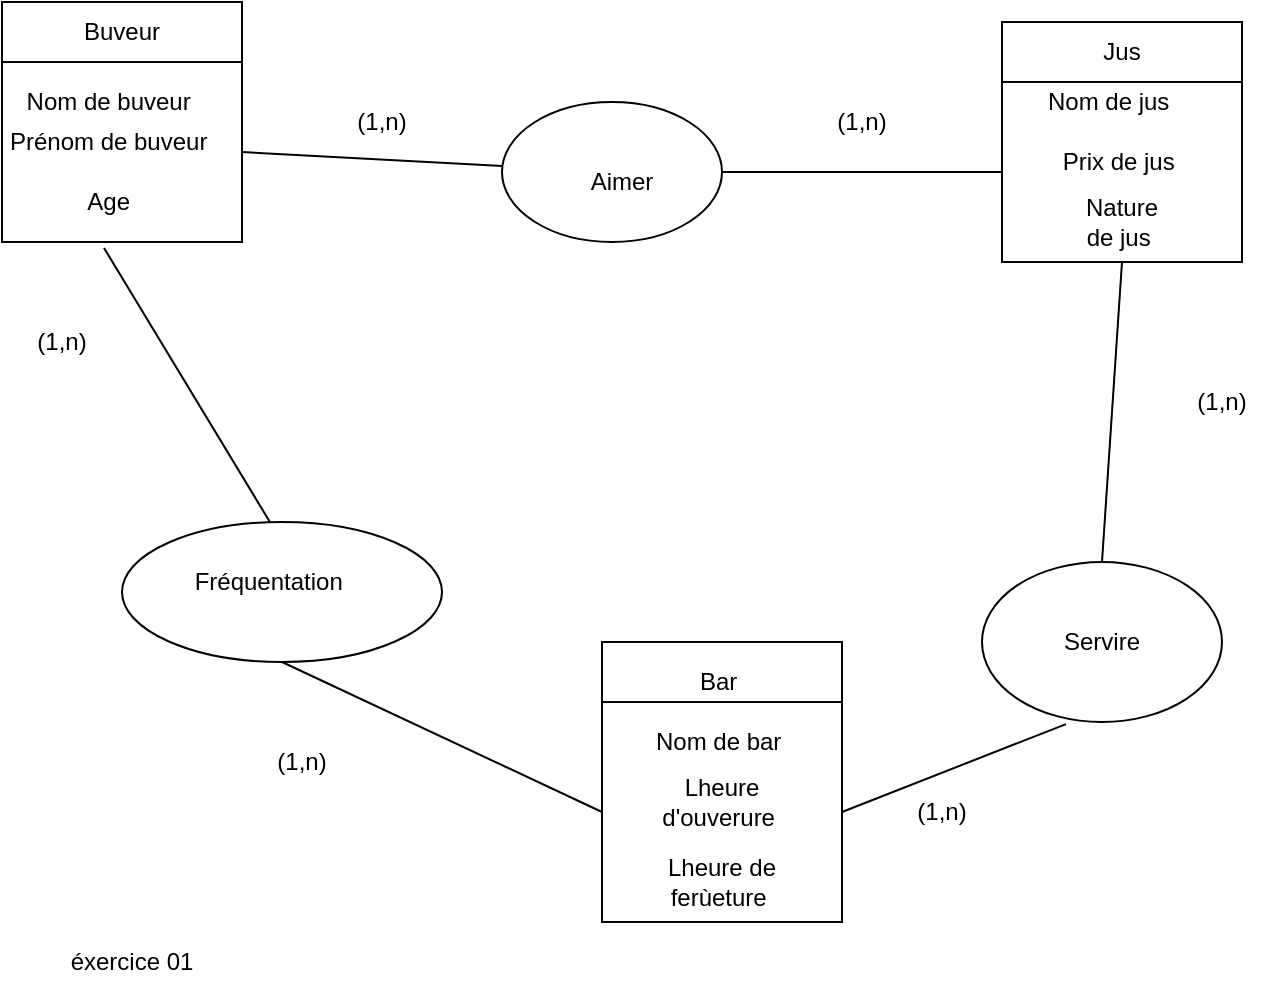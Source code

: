 <mxfile version="13.9.9" type="device"><diagram id="NagJ5H_A7H9dSCEfrtAq" name="Page-1"><mxGraphModel dx="1086" dy="626" grid="1" gridSize="10" guides="1" tooltips="1" connect="1" arrows="1" fold="1" page="1" pageScale="1" pageWidth="827" pageHeight="1169" math="0" shadow="0"><root><mxCell id="0"/><mxCell id="1" parent="0"/><mxCell id="hL_ohu-mFISppjYfT4kJ-1" value="Buveur" style="rounded=0;whiteSpace=wrap;html=1;" parent="1" vertex="1"><mxGeometry x="40" y="80" width="120" height="30" as="geometry"/></mxCell><mxCell id="hL_ohu-mFISppjYfT4kJ-3" value="" style="rounded=0;whiteSpace=wrap;html=1;" parent="1" vertex="1"><mxGeometry x="40" y="110" width="120" height="90" as="geometry"/></mxCell><mxCell id="hL_ohu-mFISppjYfT4kJ-4" value="Nom de buveur&amp;nbsp;&lt;br&gt;" style="text;html=1;strokeColor=none;fillColor=none;align=center;verticalAlign=middle;whiteSpace=wrap;rounded=0;" parent="1" vertex="1"><mxGeometry x="50" y="120" width="90" height="20" as="geometry"/></mxCell><mxCell id="hL_ohu-mFISppjYfT4kJ-5" value="Prénom de buveur&amp;nbsp;" style="text;html=1;strokeColor=none;fillColor=none;align=center;verticalAlign=middle;whiteSpace=wrap;rounded=0;" parent="1" vertex="1"><mxGeometry x="40" y="140" width="110" height="20" as="geometry"/></mxCell><mxCell id="hL_ohu-mFISppjYfT4kJ-6" value="Age&amp;nbsp;" style="text;html=1;strokeColor=none;fillColor=none;align=center;verticalAlign=middle;whiteSpace=wrap;rounded=0;" parent="1" vertex="1"><mxGeometry x="50" y="170" width="90" height="20" as="geometry"/></mxCell><mxCell id="hL_ohu-mFISppjYfT4kJ-7" style="edgeStyle=orthogonalEdgeStyle;rounded=0;orthogonalLoop=1;jettySize=auto;html=1;exitX=0.5;exitY=1;exitDx=0;exitDy=0;" parent="1" source="hL_ohu-mFISppjYfT4kJ-3" target="hL_ohu-mFISppjYfT4kJ-3" edge="1"><mxGeometry relative="1" as="geometry"/></mxCell><mxCell id="hL_ohu-mFISppjYfT4kJ-8" style="edgeStyle=orthogonalEdgeStyle;rounded=0;orthogonalLoop=1;jettySize=auto;html=1;exitX=0.5;exitY=1;exitDx=0;exitDy=0;" parent="1" edge="1"><mxGeometry relative="1" as="geometry"><mxPoint x="110" y="290" as="sourcePoint"/><mxPoint x="110" y="290" as="targetPoint"/></mxGeometry></mxCell><mxCell id="hL_ohu-mFISppjYfT4kJ-9" value="Jus" style="rounded=0;whiteSpace=wrap;html=1;" parent="1" vertex="1"><mxGeometry x="540" y="90" width="120" height="30" as="geometry"/></mxCell><mxCell id="hL_ohu-mFISppjYfT4kJ-10" value="" style="rounded=0;whiteSpace=wrap;html=1;" parent="1" vertex="1"><mxGeometry x="540" y="120" width="120" height="90" as="geometry"/></mxCell><mxCell id="hL_ohu-mFISppjYfT4kJ-11" value="Bar&amp;nbsp;" style="rounded=0;whiteSpace=wrap;html=1;" parent="1" vertex="1"><mxGeometry x="340" y="400" width="120" height="40" as="geometry"/></mxCell><mxCell id="hL_ohu-mFISppjYfT4kJ-12" value="" style="rounded=0;whiteSpace=wrap;html=1;" parent="1" vertex="1"><mxGeometry x="340" y="430" width="120" height="110" as="geometry"/></mxCell><mxCell id="hL_ohu-mFISppjYfT4kJ-13" value="Nom de jus&amp;nbsp;" style="text;html=1;strokeColor=none;fillColor=none;align=center;verticalAlign=middle;whiteSpace=wrap;rounded=0;" parent="1" vertex="1"><mxGeometry x="560" y="120" width="70" height="20" as="geometry"/></mxCell><mxCell id="hL_ohu-mFISppjYfT4kJ-15" value="Prix de jus&amp;nbsp;" style="text;html=1;strokeColor=none;fillColor=none;align=center;verticalAlign=middle;whiteSpace=wrap;rounded=0;" parent="1" vertex="1"><mxGeometry x="560" y="150" width="80" height="20" as="geometry"/></mxCell><mxCell id="hL_ohu-mFISppjYfT4kJ-16" value="Nature de jus&amp;nbsp;" style="text;html=1;strokeColor=none;fillColor=none;align=center;verticalAlign=middle;whiteSpace=wrap;rounded=0;" parent="1" vertex="1"><mxGeometry x="580" y="180" width="40" height="20" as="geometry"/></mxCell><mxCell id="hL_ohu-mFISppjYfT4kJ-17" value="Nom de bar&amp;nbsp;" style="text;html=1;strokeColor=none;fillColor=none;align=center;verticalAlign=middle;whiteSpace=wrap;rounded=0;" parent="1" vertex="1"><mxGeometry x="350" y="440" width="100" height="20" as="geometry"/></mxCell><mxCell id="hL_ohu-mFISppjYfT4kJ-18" value="Lheure d'ouverure&amp;nbsp;" style="text;html=1;strokeColor=none;fillColor=none;align=center;verticalAlign=middle;whiteSpace=wrap;rounded=0;" parent="1" vertex="1"><mxGeometry x="360" y="470" width="80" height="20" as="geometry"/></mxCell><mxCell id="hL_ohu-mFISppjYfT4kJ-20" value="Lheure de ferùeture&amp;nbsp;" style="text;html=1;strokeColor=none;fillColor=none;align=center;verticalAlign=middle;whiteSpace=wrap;rounded=0;" parent="1" vertex="1"><mxGeometry x="360" y="510" width="80" height="20" as="geometry"/></mxCell><mxCell id="hL_ohu-mFISppjYfT4kJ-21" value="" style="endArrow=none;html=1;exitX=1;exitY=0.5;exitDx=0;exitDy=0;" parent="1" source="hL_ohu-mFISppjYfT4kJ-3" target="hL_ohu-mFISppjYfT4kJ-22" edge="1"><mxGeometry width="50" height="50" relative="1" as="geometry"><mxPoint x="390" y="240" as="sourcePoint"/><mxPoint x="350" y="160" as="targetPoint"/></mxGeometry></mxCell><mxCell id="hL_ohu-mFISppjYfT4kJ-22" value="" style="ellipse;whiteSpace=wrap;html=1;" parent="1" vertex="1"><mxGeometry x="290" y="130" width="110" height="70" as="geometry"/></mxCell><mxCell id="hL_ohu-mFISppjYfT4kJ-23" value="Aimer" style="text;html=1;strokeColor=none;fillColor=none;align=center;verticalAlign=middle;whiteSpace=wrap;rounded=0;" parent="1" vertex="1"><mxGeometry x="330" y="160" width="40" height="20" as="geometry"/></mxCell><mxCell id="hL_ohu-mFISppjYfT4kJ-25" value="" style="endArrow=none;html=1;exitX=1;exitY=0.5;exitDx=0;exitDy=0;entryX=0;entryY=0.5;entryDx=0;entryDy=0;" parent="1" source="hL_ohu-mFISppjYfT4kJ-22" target="hL_ohu-mFISppjYfT4kJ-10" edge="1"><mxGeometry width="50" height="50" relative="1" as="geometry"><mxPoint x="390" y="240" as="sourcePoint"/><mxPoint x="440" y="190" as="targetPoint"/></mxGeometry></mxCell><mxCell id="hL_ohu-mFISppjYfT4kJ-26" value="(1,n)" style="text;html=1;strokeColor=none;fillColor=none;align=center;verticalAlign=middle;whiteSpace=wrap;rounded=0;" parent="1" vertex="1"><mxGeometry x="210" y="130" width="40" height="20" as="geometry"/></mxCell><mxCell id="hL_ohu-mFISppjYfT4kJ-27" value="(1,n)" style="text;html=1;strokeColor=none;fillColor=none;align=center;verticalAlign=middle;whiteSpace=wrap;rounded=0;" parent="1" vertex="1"><mxGeometry x="450" y="130" width="40" height="20" as="geometry"/></mxCell><mxCell id="hL_ohu-mFISppjYfT4kJ-28" value="" style="endArrow=none;html=1;entryX=0.35;entryY=1.013;entryDx=0;entryDy=0;entryPerimeter=0;exitX=1;exitY=0.5;exitDx=0;exitDy=0;" parent="1" source="hL_ohu-mFISppjYfT4kJ-12" target="hL_ohu-mFISppjYfT4kJ-31" edge="1"><mxGeometry width="50" height="50" relative="1" as="geometry"><mxPoint x="390" y="240" as="sourcePoint"/><mxPoint x="440" y="190" as="targetPoint"/></mxGeometry></mxCell><mxCell id="hL_ohu-mFISppjYfT4kJ-29" value="" style="endArrow=none;html=1;entryX=0.5;entryY=1;entryDx=0;entryDy=0;exitX=0.5;exitY=0;exitDx=0;exitDy=0;" parent="1" source="hL_ohu-mFISppjYfT4kJ-31" target="hL_ohu-mFISppjYfT4kJ-10" edge="1"><mxGeometry width="50" height="50" relative="1" as="geometry"><mxPoint x="570" y="370" as="sourcePoint"/><mxPoint x="440" y="190" as="targetPoint"/></mxGeometry></mxCell><mxCell id="hL_ohu-mFISppjYfT4kJ-31" value="Servire" style="ellipse;whiteSpace=wrap;html=1;" parent="1" vertex="1"><mxGeometry x="530" y="360" width="120" height="80" as="geometry"/></mxCell><mxCell id="hL_ohu-mFISppjYfT4kJ-33" value="(1,n)" style="text;html=1;strokeColor=none;fillColor=none;align=center;verticalAlign=middle;whiteSpace=wrap;rounded=0;" parent="1" vertex="1"><mxGeometry x="630" y="270" width="40" height="20" as="geometry"/></mxCell><mxCell id="hL_ohu-mFISppjYfT4kJ-34" value="(1,n)" style="text;html=1;strokeColor=none;fillColor=none;align=center;verticalAlign=middle;whiteSpace=wrap;rounded=0;" parent="1" vertex="1"><mxGeometry x="490" y="475" width="40" height="20" as="geometry"/></mxCell><mxCell id="hL_ohu-mFISppjYfT4kJ-35" value="" style="endArrow=none;html=1;entryX=0.425;entryY=1.033;entryDx=0;entryDy=0;entryPerimeter=0;" parent="1" target="hL_ohu-mFISppjYfT4kJ-3" edge="1"><mxGeometry width="50" height="50" relative="1" as="geometry"><mxPoint x="180" y="350" as="sourcePoint"/><mxPoint x="440" y="350" as="targetPoint"/></mxGeometry></mxCell><mxCell id="hL_ohu-mFISppjYfT4kJ-41" style="edgeStyle=orthogonalEdgeStyle;rounded=0;orthogonalLoop=1;jettySize=auto;html=1;exitX=0;exitY=0.5;exitDx=0;exitDy=0;" parent="1" source="hL_ohu-mFISppjYfT4kJ-36" edge="1"><mxGeometry relative="1" as="geometry"><mxPoint x="110" y="380" as="targetPoint"/></mxGeometry></mxCell><mxCell id="hL_ohu-mFISppjYfT4kJ-36" value="" style="ellipse;whiteSpace=wrap;html=1;" parent="1" vertex="1"><mxGeometry x="100" y="340" width="160" height="70" as="geometry"/></mxCell><mxCell id="hL_ohu-mFISppjYfT4kJ-37" value="" style="endArrow=none;html=1;entryX=0.5;entryY=1;entryDx=0;entryDy=0;exitX=0;exitY=0.5;exitDx=0;exitDy=0;" parent="1" source="hL_ohu-mFISppjYfT4kJ-12" target="hL_ohu-mFISppjYfT4kJ-36" edge="1"><mxGeometry width="50" height="50" relative="1" as="geometry"><mxPoint x="390" y="400" as="sourcePoint"/><mxPoint x="440" y="350" as="targetPoint"/></mxGeometry></mxCell><mxCell id="hL_ohu-mFISppjYfT4kJ-38" value="Fréquentation&amp;nbsp;" style="text;html=1;strokeColor=none;fillColor=none;align=center;verticalAlign=middle;whiteSpace=wrap;rounded=0;" parent="1" vertex="1"><mxGeometry x="140" y="360" width="70" height="20" as="geometry"/></mxCell><mxCell id="hL_ohu-mFISppjYfT4kJ-42" value="(1,n)" style="text;html=1;strokeColor=none;fillColor=none;align=center;verticalAlign=middle;whiteSpace=wrap;rounded=0;" parent="1" vertex="1"><mxGeometry x="170" y="450" width="40" height="20" as="geometry"/></mxCell><mxCell id="hL_ohu-mFISppjYfT4kJ-43" value="(1,n)" style="text;html=1;strokeColor=none;fillColor=none;align=center;verticalAlign=middle;whiteSpace=wrap;rounded=0;" parent="1" vertex="1"><mxGeometry x="50" y="240" width="40" height="20" as="geometry"/></mxCell><mxCell id="RYR02vsuPA6UfUKm8APz-1" value="éxercice 01" style="text;html=1;strokeColor=none;fillColor=none;align=center;verticalAlign=middle;whiteSpace=wrap;rounded=0;" parent="1" vertex="1"><mxGeometry x="60" y="550" width="90" height="20" as="geometry"/></mxCell></root></mxGraphModel></diagram></mxfile>